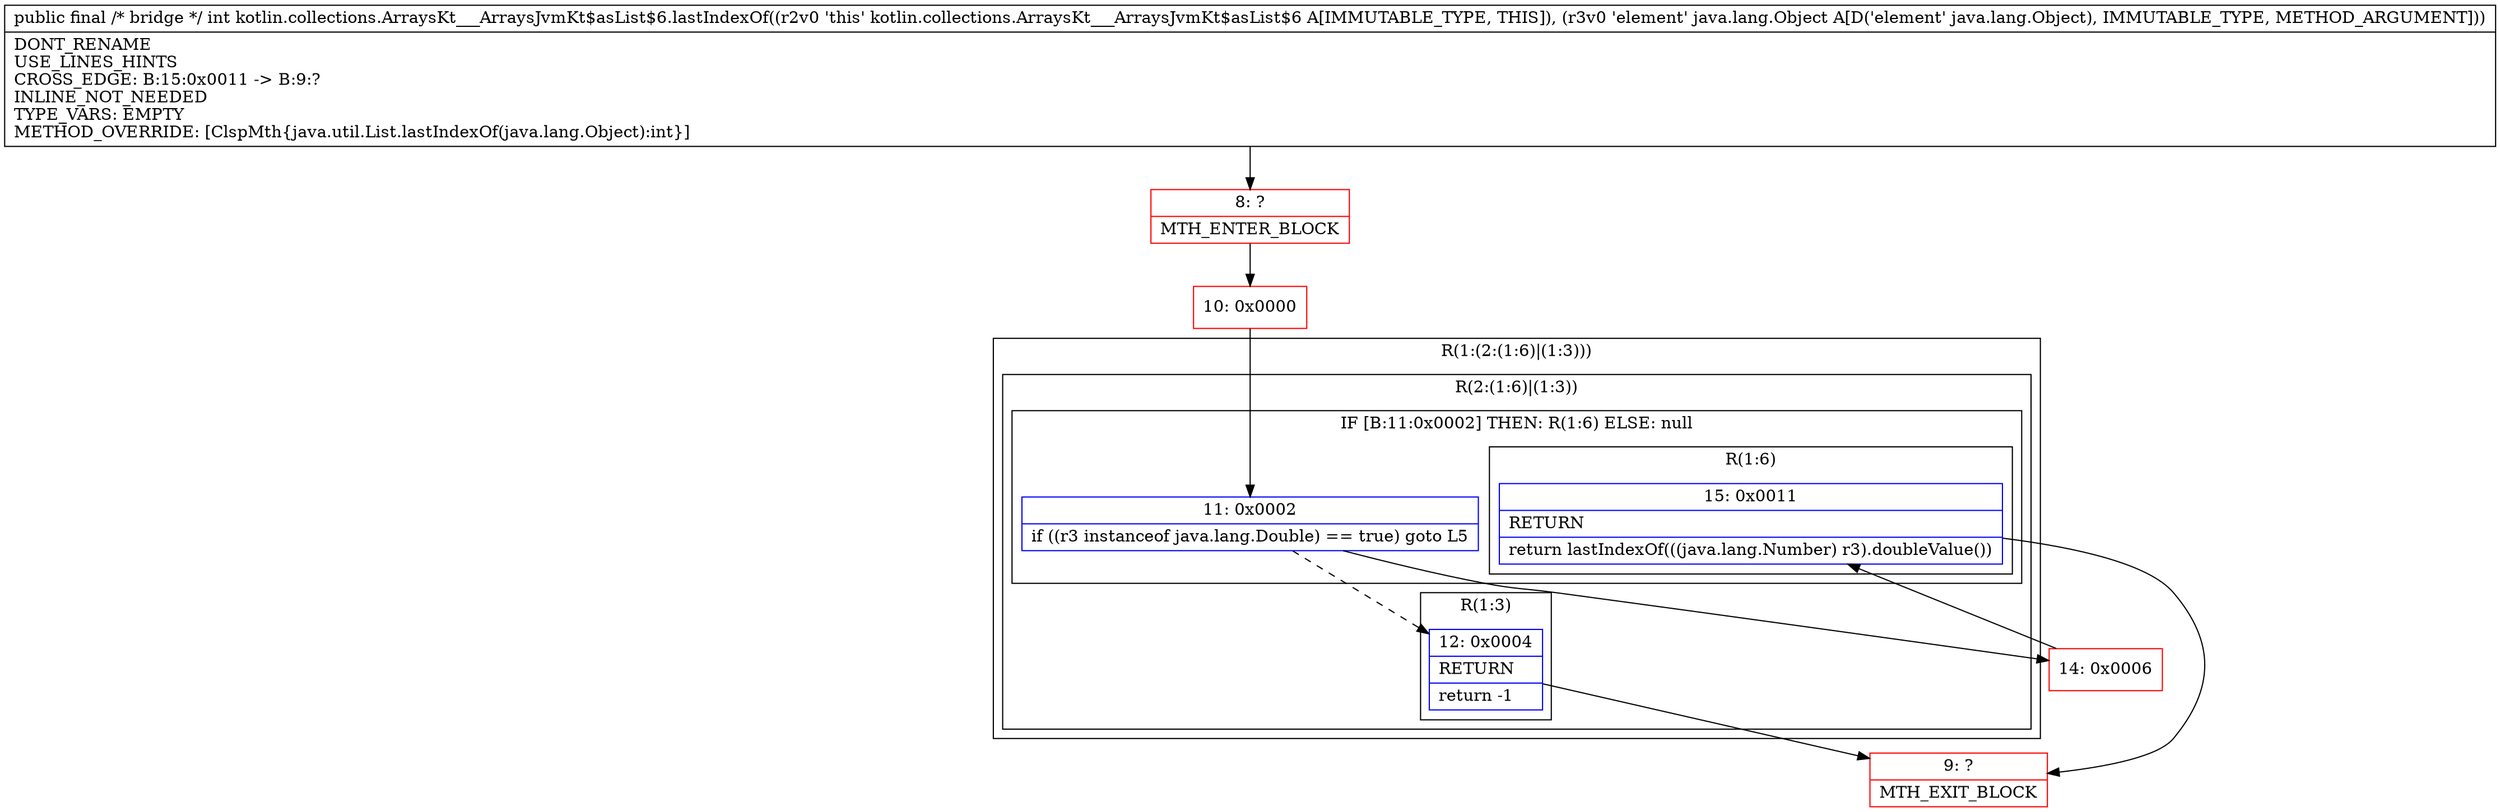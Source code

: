 digraph "CFG forkotlin.collections.ArraysKt___ArraysJvmKt$asList$6.lastIndexOf(Ljava\/lang\/Object;)I" {
subgraph cluster_Region_577457400 {
label = "R(1:(2:(1:6)|(1:3)))";
node [shape=record,color=blue];
subgraph cluster_Region_123423566 {
label = "R(2:(1:6)|(1:3))";
node [shape=record,color=blue];
subgraph cluster_IfRegion_1818434380 {
label = "IF [B:11:0x0002] THEN: R(1:6) ELSE: null";
node [shape=record,color=blue];
Node_11 [shape=record,label="{11\:\ 0x0002|if ((r3 instanceof java.lang.Double) == true) goto L5\l}"];
subgraph cluster_Region_715075443 {
label = "R(1:6)";
node [shape=record,color=blue];
Node_15 [shape=record,label="{15\:\ 0x0011|RETURN\l|return lastIndexOf(((java.lang.Number) r3).doubleValue())\l}"];
}
}
subgraph cluster_Region_1382791764 {
label = "R(1:3)";
node [shape=record,color=blue];
Node_12 [shape=record,label="{12\:\ 0x0004|RETURN\l|return \-1\l}"];
}
}
}
Node_8 [shape=record,color=red,label="{8\:\ ?|MTH_ENTER_BLOCK\l}"];
Node_10 [shape=record,color=red,label="{10\:\ 0x0000}"];
Node_9 [shape=record,color=red,label="{9\:\ ?|MTH_EXIT_BLOCK\l}"];
Node_14 [shape=record,color=red,label="{14\:\ 0x0006}"];
MethodNode[shape=record,label="{public final \/* bridge *\/ int kotlin.collections.ArraysKt___ArraysJvmKt$asList$6.lastIndexOf((r2v0 'this' kotlin.collections.ArraysKt___ArraysJvmKt$asList$6 A[IMMUTABLE_TYPE, THIS]), (r3v0 'element' java.lang.Object A[D('element' java.lang.Object), IMMUTABLE_TYPE, METHOD_ARGUMENT]))  | DONT_RENAME\lUSE_LINES_HINTS\lCROSS_EDGE: B:15:0x0011 \-\> B:9:?\lINLINE_NOT_NEEDED\lTYPE_VARS: EMPTY\lMETHOD_OVERRIDE: [ClspMth\{java.util.List.lastIndexOf(java.lang.Object):int\}]\l}"];
MethodNode -> Node_8;Node_11 -> Node_12[style=dashed];
Node_11 -> Node_14;
Node_15 -> Node_9;
Node_12 -> Node_9;
Node_8 -> Node_10;
Node_10 -> Node_11;
Node_14 -> Node_15;
}

